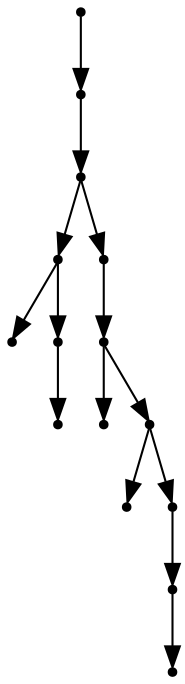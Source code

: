 digraph {
  14 [shape=point];
  13 [shape=point];
  12 [shape=point];
  3 [shape=point];
  0 [shape=point];
  2 [shape=point];
  1 [shape=point];
  11 [shape=point];
  10 [shape=point];
  4 [shape=point];
  9 [shape=point];
  5 [shape=point];
  8 [shape=point];
  7 [shape=point];
  6 [shape=point];
14 -> 13;
13 -> 12;
12 -> 3;
3 -> 0;
3 -> 2;
2 -> 1;
12 -> 11;
11 -> 10;
10 -> 4;
10 -> 9;
9 -> 5;
9 -> 8;
8 -> 7;
7 -> 6;
}

